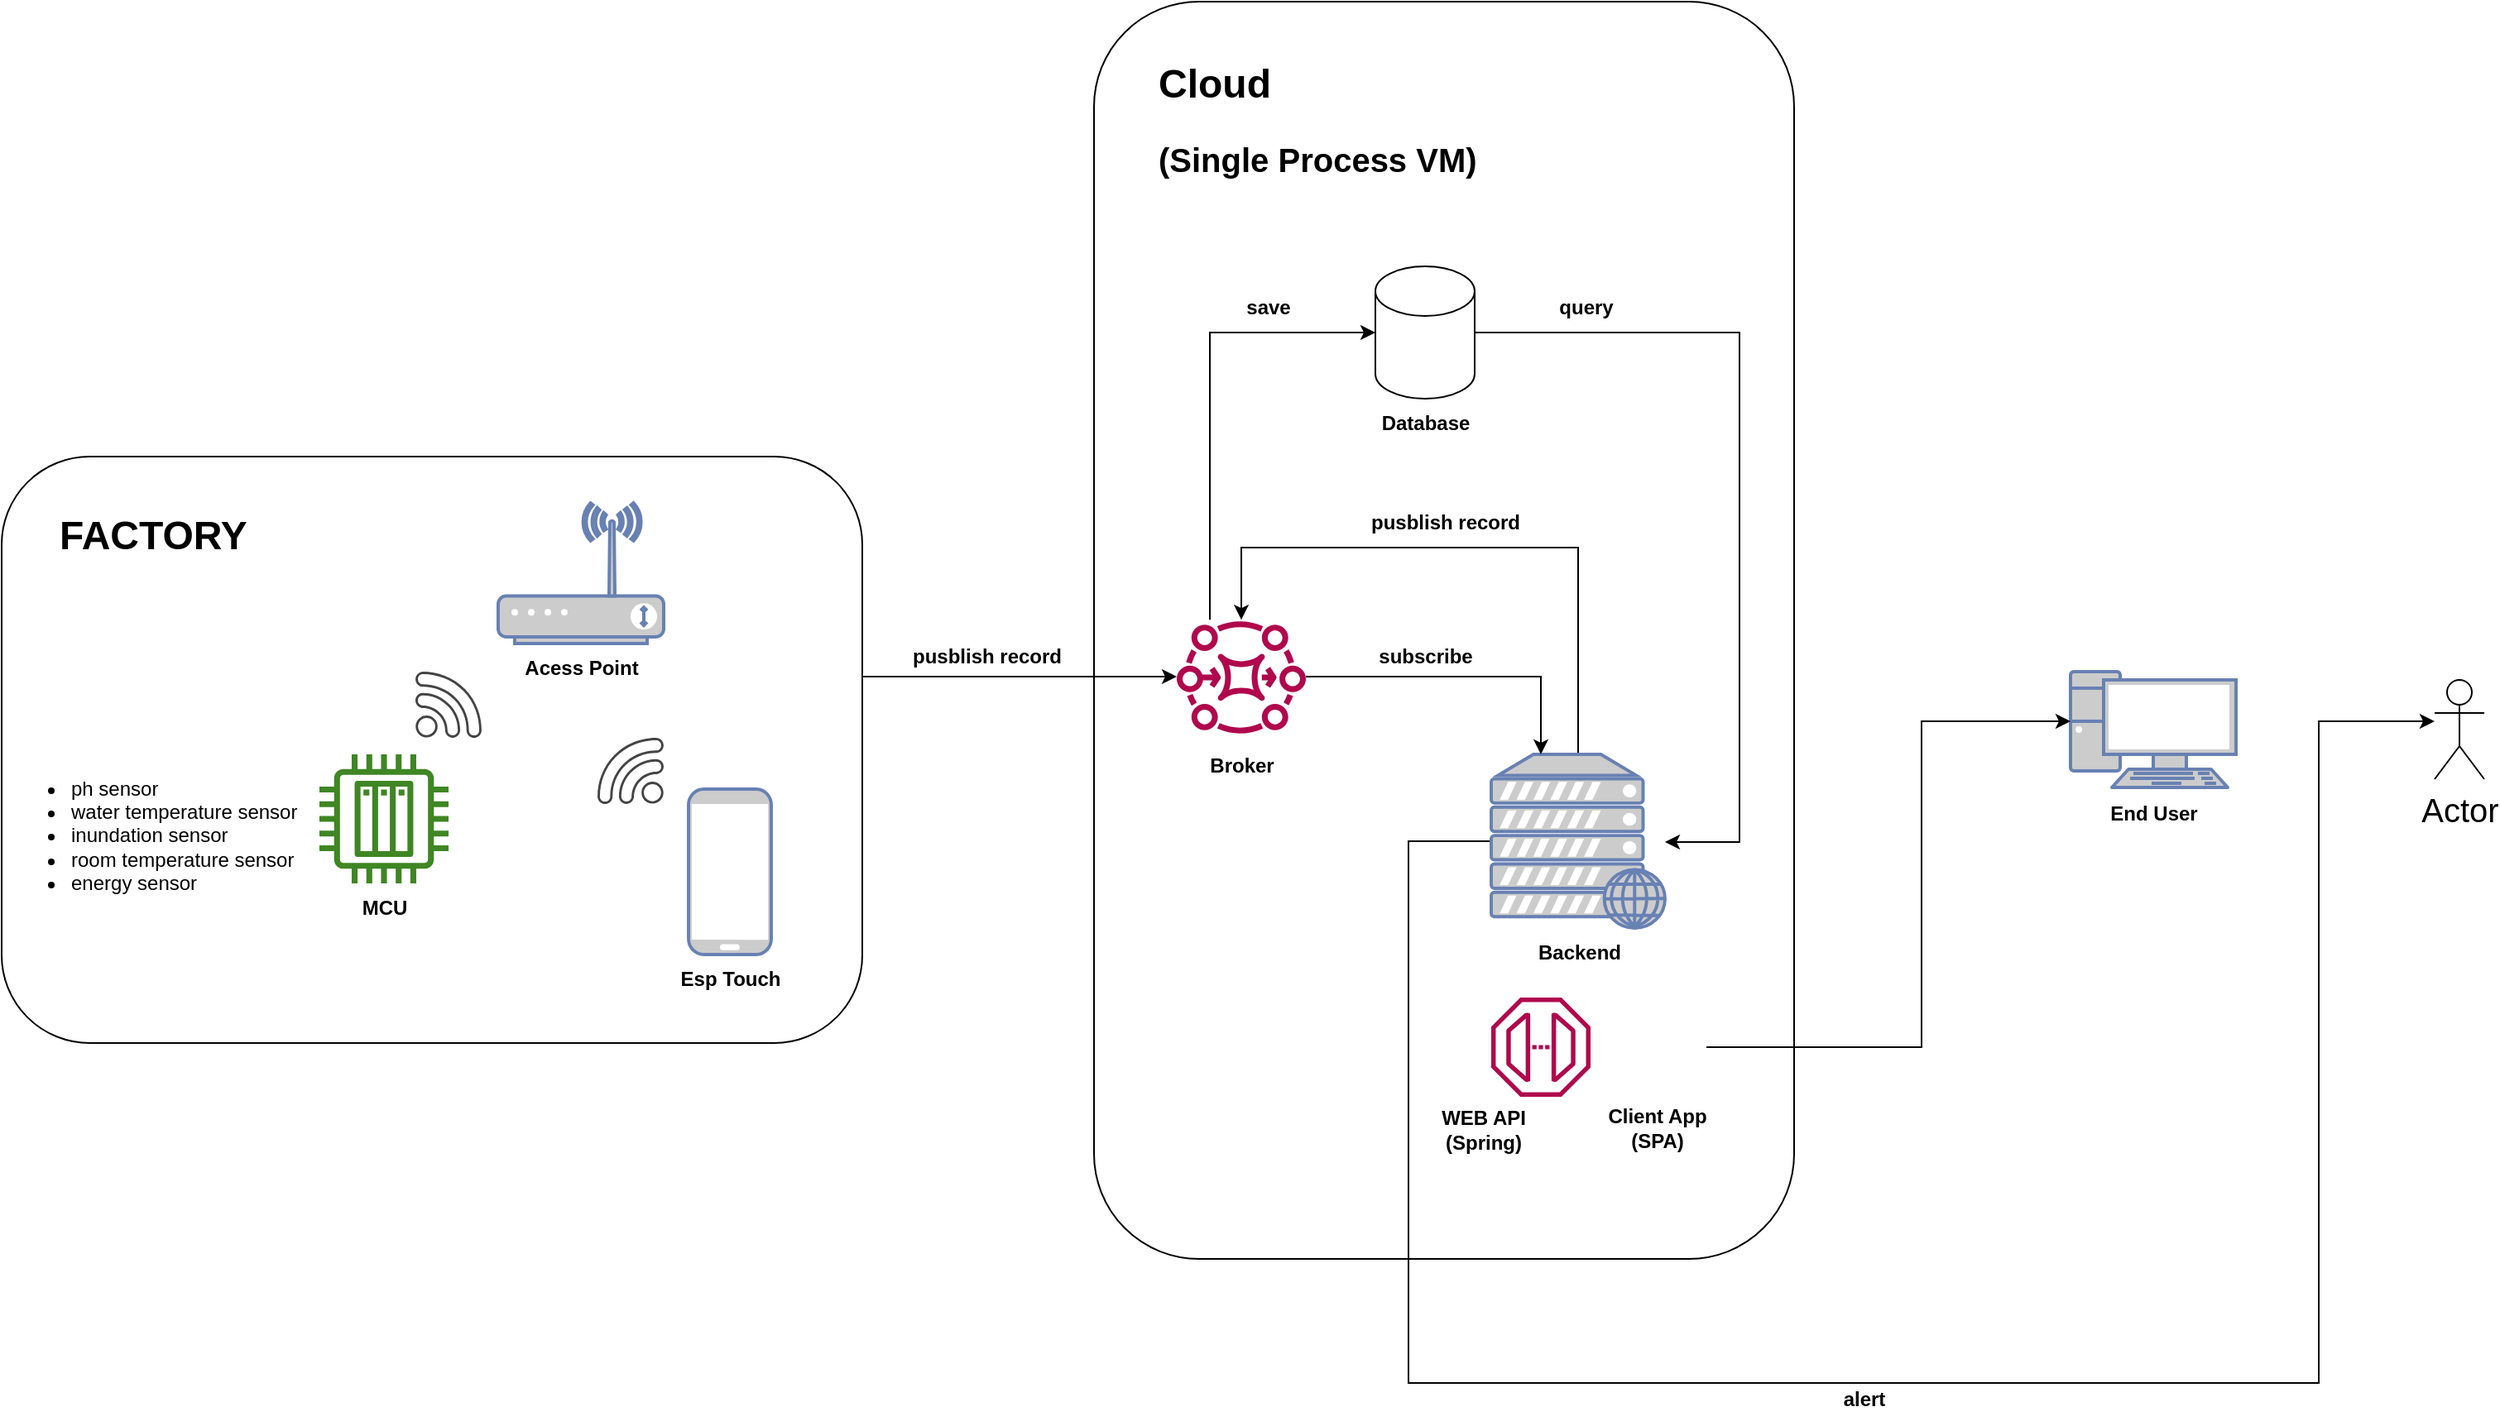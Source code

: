 <mxfile version="20.8.10" type="device"><diagram name="Página-1" id="TQwsv-QwIR_RtbSsDTsZ"><mxGraphModel dx="2577" dy="2204" grid="1" gridSize="10" guides="1" tooltips="1" connect="1" arrows="1" fold="1" page="1" pageScale="1" pageWidth="827" pageHeight="1169" math="0" shadow="0"><root><mxCell id="0"/><mxCell id="1" parent="0"/><mxCell id="7aXKiyDjWXQpWcBIzgzg-5" value="" style="rounded=1;whiteSpace=wrap;html=1;" parent="1" vertex="1"><mxGeometry x="460" y="-275" width="423" height="760" as="geometry"/></mxCell><mxCell id="85otSiR7oR3CJ1Z73Ftb-13" value="" style="rounded=1;whiteSpace=wrap;html=1;" parent="1" vertex="1"><mxGeometry x="-200" width="520" height="354.5" as="geometry"/></mxCell><mxCell id="85otSiR7oR3CJ1Z73Ftb-8" value="" style="sketch=0;outlineConnect=0;fontColor=#232F3E;gradientColor=none;fillColor=#3F8624;strokeColor=none;dashed=0;verticalLabelPosition=bottom;verticalAlign=top;align=center;html=1;fontSize=12;fontStyle=0;aspect=fixed;pointerEvents=1;shape=mxgraph.aws4.iot_thing_plc;" parent="1" vertex="1"><mxGeometry x="-8" y="180" width="78" height="78" as="geometry"/></mxCell><mxCell id="85otSiR7oR3CJ1Z73Ftb-9" value="" style="sketch=0;pointerEvents=1;shadow=0;dashed=0;html=1;strokeColor=none;fillColor=#434445;aspect=fixed;labelPosition=center;verticalLabelPosition=bottom;verticalAlign=top;align=center;outlineConnect=0;shape=mxgraph.vvd.wi_fi;" parent="1" vertex="1"><mxGeometry x="50" y="130" width="40" height="40" as="geometry"/></mxCell><mxCell id="85otSiR7oR3CJ1Z73Ftb-20" value="" style="fontColor=#0066CC;verticalAlign=top;verticalLabelPosition=bottom;labelPosition=center;align=center;html=1;outlineConnect=0;fillColor=#CCCCCC;strokeColor=#6881B3;gradientColor=none;gradientDirection=north;strokeWidth=2;shape=mxgraph.networks.pc;" parent="1" vertex="1"><mxGeometry x="1050" y="130" width="100" height="70" as="geometry"/></mxCell><mxCell id="YwVgcbR-qLM1vXkCnMXI-6" style="edgeStyle=orthogonalEdgeStyle;rounded=0;orthogonalLoop=1;jettySize=auto;html=1;" parent="1" source="85otSiR7oR3CJ1Z73Ftb-22" target="CyEC8URzv1NyZ5hvIwR2-1" edge="1"><mxGeometry relative="1" as="geometry"><Array as="points"><mxPoint x="753" y="55"/><mxPoint x="549" y="55"/></Array></mxGeometry></mxCell><mxCell id="7aXKiyDjWXQpWcBIzgzg-16" style="edgeStyle=orthogonalEdgeStyle;rounded=0;orthogonalLoop=1;jettySize=auto;html=1;fontSize=20;" parent="1" source="85otSiR7oR3CJ1Z73Ftb-22" target="7aXKiyDjWXQpWcBIzgzg-17" edge="1"><mxGeometry relative="1" as="geometry"><Array as="points"><mxPoint x="650" y="232"/><mxPoint x="650" y="560"/><mxPoint x="1200" y="560"/><mxPoint x="1200" y="160"/></Array></mxGeometry></mxCell><mxCell id="85otSiR7oR3CJ1Z73Ftb-22" value="" style="fontColor=#0066CC;verticalAlign=top;verticalLabelPosition=bottom;labelPosition=center;align=center;html=1;outlineConnect=0;fillColor=#CCCCCC;strokeColor=#6881B3;gradientColor=none;gradientDirection=north;strokeWidth=2;shape=mxgraph.networks.web_server;" parent="1" vertex="1"><mxGeometry x="700" y="180" width="105" height="105" as="geometry"/></mxCell><mxCell id="85otSiR7oR3CJ1Z73Ftb-33" style="edgeStyle=orthogonalEdgeStyle;rounded=0;orthogonalLoop=1;jettySize=auto;html=1;" parent="1" edge="1"><mxGeometry relative="1" as="geometry"><Array as="points"><mxPoint x="370" y="133"/><mxPoint x="370" y="133"/></Array><mxPoint x="320" y="133" as="sourcePoint"/><mxPoint x="510" y="133" as="targetPoint"/></mxGeometry></mxCell><mxCell id="85otSiR7oR3CJ1Z73Ftb-23" value="" style="fontColor=#0066CC;verticalAlign=top;verticalLabelPosition=bottom;labelPosition=center;align=center;html=1;outlineConnect=0;fillColor=#CCCCCC;strokeColor=#6881B3;gradientColor=none;gradientDirection=north;strokeWidth=2;shape=mxgraph.networks.wireless_modem;" parent="1" vertex="1"><mxGeometry x="100" y="28" width="100" height="85" as="geometry"/></mxCell><mxCell id="85otSiR7oR3CJ1Z73Ftb-26" value="" style="sketch=0;outlineConnect=0;fontColor=#232F3E;gradientColor=none;fillColor=#B0084D;strokeColor=none;dashed=0;verticalLabelPosition=bottom;verticalAlign=top;align=center;html=1;fontSize=12;fontStyle=0;aspect=fixed;pointerEvents=1;shape=mxgraph.aws4.endpoint;" parent="1" vertex="1"><mxGeometry x="700" y="327" width="60" height="60" as="geometry"/></mxCell><mxCell id="85otSiR7oR3CJ1Z73Ftb-30" style="edgeStyle=orthogonalEdgeStyle;rounded=0;orthogonalLoop=1;jettySize=auto;html=1;" parent="1" source="85otSiR7oR3CJ1Z73Ftb-27" target="85otSiR7oR3CJ1Z73Ftb-20" edge="1"><mxGeometry relative="1" as="geometry"><Array as="points"><mxPoint x="960" y="357"/><mxPoint x="960" y="160"/></Array></mxGeometry></mxCell><mxCell id="85otSiR7oR3CJ1Z73Ftb-27" value="" style="shape=image;html=1;verticalAlign=top;verticalLabelPosition=bottom;labelBackgroundColor=#ffffff;imageAspect=0;aspect=fixed;image=https://cdn1.iconfinder.com/data/icons/ionicons-fill-vol-2/512/logo-react-128.png;fontColor=#3399FF;" parent="1" vertex="1"><mxGeometry x="770" y="327" width="60" height="60" as="geometry"/></mxCell><mxCell id="85otSiR7oR3CJ1Z73Ftb-32" value="Client App&lt;br&gt;(SPA)" style="text;html=1;align=center;verticalAlign=middle;resizable=0;points=[];autosize=1;strokeColor=none;fillColor=none;fontStyle=1" parent="1" vertex="1"><mxGeometry x="760" y="386" width="80" height="40" as="geometry"/></mxCell><mxCell id="85otSiR7oR3CJ1Z73Ftb-34" value="WEB API&lt;br&gt;(Spring)" style="text;html=1;align=center;verticalAlign=middle;resizable=0;points=[];autosize=1;strokeColor=none;fillColor=none;fontStyle=1" parent="1" vertex="1"><mxGeometry x="660" y="387" width="70" height="40" as="geometry"/></mxCell><mxCell id="7SV6o3mAy_ksE376En8C-1" value="&lt;h1&gt;FACTORY&lt;/h1&gt;" style="text;html=1;strokeColor=none;fillColor=none;spacing=5;spacingTop=-20;whiteSpace=wrap;overflow=hidden;rounded=0;" parent="1" vertex="1"><mxGeometry x="-170" y="28" width="130" height="46.5" as="geometry"/></mxCell><mxCell id="7SV6o3mAy_ksE376En8C-2" value="&lt;ul&gt;&lt;li&gt;&lt;span style=&quot;background-color: initial;&quot;&gt;ph sensor&lt;/span&gt;&lt;/li&gt;&lt;li&gt;&lt;span style=&quot;background-color: initial;&quot;&gt;water temperature sensor&lt;/span&gt;&lt;/li&gt;&lt;li&gt;&lt;span style=&quot;background-color: initial;&quot;&gt;inundation sensor&lt;/span&gt;&lt;/li&gt;&lt;li&gt;&lt;span style=&quot;background-color: initial;&quot;&gt;room temperature sensor&lt;/span&gt;&lt;/li&gt;&lt;li&gt;&lt;span style=&quot;background-color: initial;&quot;&gt;energy sensor&lt;/span&gt;&lt;/li&gt;&lt;/ul&gt;" style="text;html=1;strokeColor=none;fillColor=none;align=left;verticalAlign=middle;whiteSpace=wrap;rounded=0;fontStyle=0" parent="1" vertex="1"><mxGeometry x="-200" y="178" width="192" height="101" as="geometry"/></mxCell><mxCell id="CyEC8URzv1NyZ5hvIwR2-8" style="edgeStyle=orthogonalEdgeStyle;rounded=0;orthogonalLoop=1;jettySize=auto;html=1;" parent="1" source="CyEC8URzv1NyZ5hvIwR2-1" target="85otSiR7oR3CJ1Z73Ftb-22" edge="1"><mxGeometry relative="1" as="geometry"><Array as="points"><mxPoint x="730" y="133"/></Array></mxGeometry></mxCell><mxCell id="7aXKiyDjWXQpWcBIzgzg-10" style="edgeStyle=orthogonalEdgeStyle;rounded=0;orthogonalLoop=1;jettySize=auto;html=1;fontSize=20;" parent="1" source="CyEC8URzv1NyZ5hvIwR2-1" target="7aXKiyDjWXQpWcBIzgzg-9" edge="1"><mxGeometry relative="1" as="geometry"><Array as="points"><mxPoint x="530" y="-75"/></Array></mxGeometry></mxCell><mxCell id="CyEC8URzv1NyZ5hvIwR2-1" value="" style="sketch=0;outlineConnect=0;fontColor=#232F3E;gradientColor=none;fillColor=#B0084D;strokeColor=none;dashed=0;verticalLabelPosition=bottom;verticalAlign=top;align=center;html=1;fontSize=12;fontStyle=0;aspect=fixed;pointerEvents=1;shape=mxgraph.aws4.mq_broker;" parent="1" vertex="1"><mxGeometry x="510" y="94" width="78" height="78" as="geometry"/></mxCell><mxCell id="CyEC8URzv1NyZ5hvIwR2-6" value="Broker" style="text;html=1;align=center;verticalAlign=middle;resizable=0;points=[];autosize=1;strokeColor=none;fillColor=none;fontStyle=1" parent="1" vertex="1"><mxGeometry x="519" y="172" width="60" height="30" as="geometry"/></mxCell><mxCell id="CyEC8URzv1NyZ5hvIwR2-9" value="pusblish record" style="text;html=1;align=center;verticalAlign=middle;resizable=0;points=[];autosize=1;strokeColor=none;fillColor=none;fontStyle=1" parent="1" vertex="1"><mxGeometry x="616.5" y="25" width="110" height="30" as="geometry"/></mxCell><mxCell id="YwVgcbR-qLM1vXkCnMXI-1" value="" style="fontColor=#0066CC;verticalAlign=top;verticalLabelPosition=bottom;labelPosition=center;align=center;html=1;outlineConnect=0;fillColor=#CCCCCC;strokeColor=#6881B3;gradientColor=none;gradientDirection=north;strokeWidth=2;shape=mxgraph.networks.mobile;" parent="1" vertex="1"><mxGeometry x="215" y="201" width="50" height="100" as="geometry"/></mxCell><mxCell id="YwVgcbR-qLM1vXkCnMXI-2" value="Esp Touch" style="text;html=1;align=center;verticalAlign=middle;resizable=0;points=[];autosize=1;strokeColor=none;fillColor=none;fontStyle=1" parent="1" vertex="1"><mxGeometry x="200" y="301" width="80" height="30" as="geometry"/></mxCell><mxCell id="YwVgcbR-qLM1vXkCnMXI-5" value="" style="sketch=0;pointerEvents=1;shadow=0;dashed=0;html=1;strokeColor=none;fillColor=#434445;aspect=fixed;labelPosition=center;verticalLabelPosition=bottom;verticalAlign=top;align=center;outlineConnect=0;shape=mxgraph.vvd.wi_fi;flipH=1;" parent="1" vertex="1"><mxGeometry x="160" y="170" width="40" height="40" as="geometry"/></mxCell><mxCell id="YwVgcbR-qLM1vXkCnMXI-7" value="subscribe" style="text;html=1;align=center;verticalAlign=middle;resizable=0;points=[];autosize=1;strokeColor=none;fillColor=none;fontStyle=1" parent="1" vertex="1"><mxGeometry x="620" y="106" width="80" height="30" as="geometry"/></mxCell><mxCell id="7aXKiyDjWXQpWcBIzgzg-1" value="Backend" style="text;html=1;align=center;verticalAlign=middle;resizable=0;points=[];autosize=1;strokeColor=none;fillColor=none;fontStyle=1" parent="1" vertex="1"><mxGeometry x="717.5" y="285" width="70" height="30" as="geometry"/></mxCell><mxCell id="7aXKiyDjWXQpWcBIzgzg-2" value="MCU" style="text;html=1;align=center;verticalAlign=middle;resizable=0;points=[];autosize=1;strokeColor=none;fillColor=none;fontStyle=1" parent="1" vertex="1"><mxGeometry x="6" y="258" width="50" height="30" as="geometry"/></mxCell><mxCell id="7aXKiyDjWXQpWcBIzgzg-3" value="Acess Point" style="text;html=1;align=center;verticalAlign=middle;resizable=0;points=[];autosize=1;strokeColor=none;fillColor=none;fontStyle=1" parent="1" vertex="1"><mxGeometry x="105" y="113" width="90" height="30" as="geometry"/></mxCell><mxCell id="7aXKiyDjWXQpWcBIzgzg-4" value="End User" style="text;html=1;align=center;verticalAlign=middle;resizable=0;points=[];autosize=1;strokeColor=none;fillColor=none;fontStyle=1" parent="1" vertex="1"><mxGeometry x="1060" y="200.5" width="80" height="30" as="geometry"/></mxCell><mxCell id="7aXKiyDjWXQpWcBIzgzg-6" value="&lt;h1&gt;Cloud&amp;nbsp;&lt;/h1&gt;&lt;h1&gt;&lt;font style=&quot;font-size: 20px;&quot;&gt;(Single Process VM)&lt;/font&gt;&lt;/h1&gt;" style="text;html=1;strokeColor=none;fillColor=none;spacing=5;spacingTop=-20;whiteSpace=wrap;overflow=hidden;rounded=0;" parent="1" vertex="1"><mxGeometry x="494" y="-245" width="223.5" height="80" as="geometry"/></mxCell><mxCell id="7aXKiyDjWXQpWcBIzgzg-8" value="pusblish record" style="text;html=1;align=center;verticalAlign=middle;resizable=0;points=[];autosize=1;strokeColor=none;fillColor=none;fontStyle=1" parent="1" vertex="1"><mxGeometry x="340" y="106" width="110" height="30" as="geometry"/></mxCell><mxCell id="7aXKiyDjWXQpWcBIzgzg-12" style="edgeStyle=orthogonalEdgeStyle;rounded=0;orthogonalLoop=1;jettySize=auto;html=1;fontSize=20;" parent="1" source="7aXKiyDjWXQpWcBIzgzg-9" target="85otSiR7oR3CJ1Z73Ftb-22" edge="1"><mxGeometry relative="1" as="geometry"><Array as="points"><mxPoint x="850" y="-75"/><mxPoint x="850" y="233"/></Array></mxGeometry></mxCell><mxCell id="7aXKiyDjWXQpWcBIzgzg-9" value="" style="shape=cylinder3;whiteSpace=wrap;html=1;boundedLbl=1;backgroundOutline=1;size=15;fontSize=20;" parent="1" vertex="1"><mxGeometry x="630" y="-115" width="60" height="80" as="geometry"/></mxCell><mxCell id="7aXKiyDjWXQpWcBIzgzg-11" value="save" style="text;html=1;align=center;verticalAlign=middle;resizable=0;points=[];autosize=1;strokeColor=none;fillColor=none;fontStyle=1;rotation=0;" parent="1" vertex="1"><mxGeometry x="540" y="-105" width="50" height="30" as="geometry"/></mxCell><mxCell id="7aXKiyDjWXQpWcBIzgzg-13" value="query" style="text;html=1;align=center;verticalAlign=middle;resizable=0;points=[];autosize=1;strokeColor=none;fillColor=none;fontStyle=1;rotation=0;" parent="1" vertex="1"><mxGeometry x="726.5" y="-105" width="60" height="30" as="geometry"/></mxCell><mxCell id="7aXKiyDjWXQpWcBIzgzg-14" value="Database" style="text;html=1;align=center;verticalAlign=middle;resizable=0;points=[];autosize=1;strokeColor=none;fillColor=none;fontStyle=1" parent="1" vertex="1"><mxGeometry x="620" y="-35" width="80" height="30" as="geometry"/></mxCell><mxCell id="7aXKiyDjWXQpWcBIzgzg-17" value="Actor" style="shape=umlActor;verticalLabelPosition=bottom;verticalAlign=top;html=1;outlineConnect=0;fontSize=20;" parent="1" vertex="1"><mxGeometry x="1270" y="135" width="30" height="60" as="geometry"/></mxCell><mxCell id="7aXKiyDjWXQpWcBIzgzg-18" value="alert" style="text;html=1;align=center;verticalAlign=middle;resizable=0;points=[];autosize=1;strokeColor=none;fillColor=none;fontStyle=1" parent="1" vertex="1"><mxGeometry x="900" y="555" width="50" height="30" as="geometry"/></mxCell></root></mxGraphModel></diagram></mxfile>